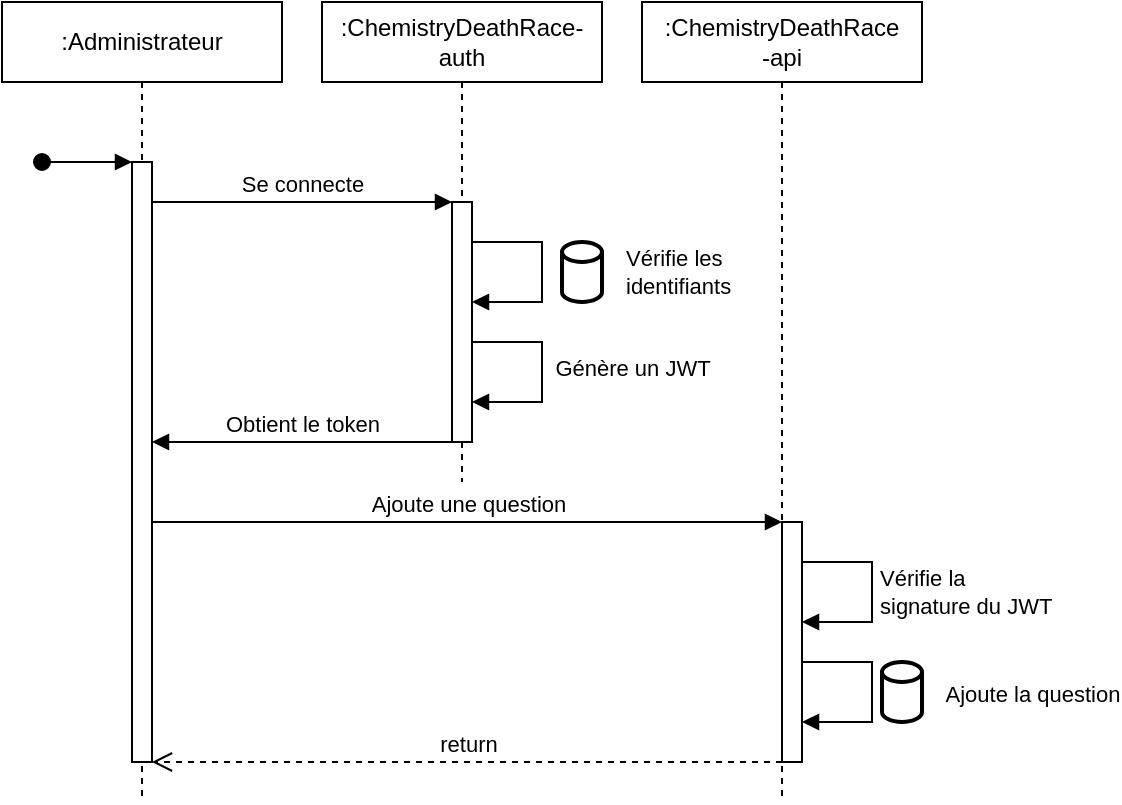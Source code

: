 <mxfile version="21.3.2">
  <diagram name="Diagramme de séquence" id="2YBvvXClWsGukQMizWep">
    <mxGraphModel dx="2074" dy="1160" grid="1" gridSize="10" guides="1" tooltips="1" connect="1" arrows="1" fold="1" page="1" pageScale="1" pageWidth="850" pageHeight="1100" math="0" shadow="0">
      <root>
        <mxCell id="0" />
        <mxCell id="1" parent="0" />
        <mxCell id="aM9ryv3xv72pqoxQDRHE-5" value=":Administrateur" style="shape=umlLifeline;perimeter=lifelinePerimeter;whiteSpace=wrap;html=1;container=0;dropTarget=0;collapsible=0;recursiveResize=0;outlineConnect=0;portConstraint=eastwest;newEdgeStyle={&quot;edgeStyle&quot;:&quot;elbowEdgeStyle&quot;,&quot;elbow&quot;:&quot;vertical&quot;,&quot;curved&quot;:0,&quot;rounded&quot;:0};" parent="1" vertex="1">
          <mxGeometry x="180" y="40" width="140" height="400" as="geometry" />
        </mxCell>
        <mxCell id="aM9ryv3xv72pqoxQDRHE-6" value="" style="html=1;points=[];perimeter=orthogonalPerimeter;outlineConnect=0;targetShapes=umlLifeline;portConstraint=eastwest;newEdgeStyle={&quot;edgeStyle&quot;:&quot;elbowEdgeStyle&quot;,&quot;elbow&quot;:&quot;vertical&quot;,&quot;curved&quot;:0,&quot;rounded&quot;:0};" parent="aM9ryv3xv72pqoxQDRHE-5" vertex="1">
          <mxGeometry x="65" y="80" width="10" height="300" as="geometry" />
        </mxCell>
        <mxCell id="8jSayttRSvI3yILceSQn-1" value=":ChemistryDeathRace&lt;br&gt;-api" style="shape=umlLifeline;perimeter=lifelinePerimeter;whiteSpace=wrap;html=1;container=0;dropTarget=0;collapsible=0;recursiveResize=0;outlineConnect=0;portConstraint=eastwest;newEdgeStyle={&quot;edgeStyle&quot;:&quot;elbowEdgeStyle&quot;,&quot;elbow&quot;:&quot;vertical&quot;,&quot;curved&quot;:0,&quot;rounded&quot;:0};" parent="1" vertex="1">
          <mxGeometry x="500" y="40" width="140" height="400" as="geometry" />
        </mxCell>
        <mxCell id="8jSayttRSvI3yILceSQn-12" value="" style="html=1;points=[];perimeter=orthogonalPerimeter;outlineConnect=0;targetShapes=umlLifeline;portConstraint=eastwest;newEdgeStyle={&quot;edgeStyle&quot;:&quot;elbowEdgeStyle&quot;,&quot;elbow&quot;:&quot;vertical&quot;,&quot;curved&quot;:0,&quot;rounded&quot;:0};" parent="8jSayttRSvI3yILceSQn-1" vertex="1">
          <mxGeometry x="70" y="260" width="10" height="120" as="geometry" />
        </mxCell>
        <mxCell id="8jSayttRSvI3yILceSQn-13" value="Vérifie la &lt;br&gt;signature du JWT" style="html=1;align=left;spacingLeft=2;endArrow=block;rounded=0;edgeStyle=orthogonalEdgeStyle;curved=0;rounded=0;movable=1;resizable=1;rotatable=1;deletable=1;editable=1;locked=0;connectable=1;" parent="8jSayttRSvI3yILceSQn-1" source="8jSayttRSvI3yILceSQn-12" target="8jSayttRSvI3yILceSQn-12" edge="1">
          <mxGeometry relative="1" as="geometry">
            <mxPoint x="105" y="450" as="sourcePoint" />
            <Array as="points">
              <mxPoint x="115" y="280" />
              <mxPoint x="115" y="310" />
            </Array>
          </mxGeometry>
        </mxCell>
        <mxCell id="8jSayttRSvI3yILceSQn-15" value="" style="html=1;align=left;spacingLeft=2;endArrow=block;rounded=0;edgeStyle=orthogonalEdgeStyle;curved=0;rounded=0;" parent="8jSayttRSvI3yILceSQn-1" source="8jSayttRSvI3yILceSQn-12" target="8jSayttRSvI3yILceSQn-12" edge="1">
          <mxGeometry relative="1" as="geometry">
            <mxPoint x="10" y="480" as="sourcePoint" />
            <Array as="points">
              <mxPoint x="115" y="330" />
              <mxPoint x="115" y="360" />
            </Array>
          </mxGeometry>
        </mxCell>
        <mxCell id="8jSayttRSvI3yILceSQn-32" value="Ajoute la question" style="edgeLabel;html=1;align=center;verticalAlign=middle;resizable=0;points=[];" parent="8jSayttRSvI3yILceSQn-15" vertex="1" connectable="0">
          <mxGeometry x="0.106" relative="1" as="geometry">
            <mxPoint x="80" y="-5" as="offset" />
          </mxGeometry>
        </mxCell>
        <mxCell id="8jSayttRSvI3yILceSQn-3" value=":ChemistryDeathRace-auth" style="shape=umlLifeline;perimeter=lifelinePerimeter;whiteSpace=wrap;html=1;container=0;dropTarget=0;collapsible=0;recursiveResize=0;outlineConnect=0;portConstraint=eastwest;newEdgeStyle={&quot;edgeStyle&quot;:&quot;elbowEdgeStyle&quot;,&quot;elbow&quot;:&quot;vertical&quot;,&quot;curved&quot;:0,&quot;rounded&quot;:0};" parent="1" vertex="1">
          <mxGeometry x="340" y="40" width="140" height="240" as="geometry" />
        </mxCell>
        <mxCell id="8jSayttRSvI3yILceSQn-6" value="" style="html=1;points=[];perimeter=orthogonalPerimeter;outlineConnect=0;targetShapes=umlLifeline;portConstraint=eastwest;newEdgeStyle={&quot;edgeStyle&quot;:&quot;elbowEdgeStyle&quot;,&quot;elbow&quot;:&quot;vertical&quot;,&quot;curved&quot;:0,&quot;rounded&quot;:0};" parent="8jSayttRSvI3yILceSQn-3" vertex="1">
          <mxGeometry x="65" y="100" width="10" height="120" as="geometry" />
        </mxCell>
        <mxCell id="8jSayttRSvI3yILceSQn-7" value="" style="html=1;align=left;spacingLeft=2;endArrow=block;rounded=0;edgeStyle=orthogonalEdgeStyle;curved=0;rounded=0;" parent="8jSayttRSvI3yILceSQn-3" source="8jSayttRSvI3yILceSQn-6" target="8jSayttRSvI3yILceSQn-6" edge="1">
          <mxGeometry relative="1" as="geometry">
            <mxPoint x="100" y="350" as="sourcePoint" />
            <Array as="points">
              <mxPoint x="110" y="120" />
              <mxPoint x="110" y="150" />
            </Array>
          </mxGeometry>
        </mxCell>
        <mxCell id="8jSayttRSvI3yILceSQn-24" value="Vérifie les &lt;br&gt;identifiants" style="edgeLabel;html=1;align=left;verticalAlign=middle;resizable=0;points=[];" parent="8jSayttRSvI3yILceSQn-7" vertex="1" connectable="0">
          <mxGeometry x="0.064" relative="1" as="geometry">
            <mxPoint x="40" y="-3" as="offset" />
          </mxGeometry>
        </mxCell>
        <mxCell id="8jSayttRSvI3yILceSQn-25" value="" style="html=1;align=left;spacingLeft=2;endArrow=block;rounded=0;edgeStyle=orthogonalEdgeStyle;curved=0;rounded=0;" parent="8jSayttRSvI3yILceSQn-3" source="8jSayttRSvI3yILceSQn-6" target="8jSayttRSvI3yILceSQn-6" edge="1">
          <mxGeometry relative="1" as="geometry">
            <mxPoint x="100" y="190" as="sourcePoint" />
            <Array as="points">
              <mxPoint x="110" y="170" />
              <mxPoint x="110" y="200" />
            </Array>
            <mxPoint x="100" y="230" as="targetPoint" />
          </mxGeometry>
        </mxCell>
        <mxCell id="8jSayttRSvI3yILceSQn-26" value="Génère un JWT" style="edgeLabel;html=1;align=center;verticalAlign=middle;resizable=0;points=[];" parent="8jSayttRSvI3yILceSQn-25" vertex="1" connectable="0">
          <mxGeometry x="0.064" relative="1" as="geometry">
            <mxPoint x="45" y="-5" as="offset" />
          </mxGeometry>
        </mxCell>
        <mxCell id="8jSayttRSvI3yILceSQn-5" value="Se connecte" style="html=1;verticalAlign=bottom;endArrow=block;edgeStyle=elbowEdgeStyle;elbow=vertical;curved=0;rounded=0;" parent="1" source="aM9ryv3xv72pqoxQDRHE-6" target="8jSayttRSvI3yILceSQn-6" edge="1">
          <mxGeometry relative="1" as="geometry">
            <mxPoint x="290" y="160" as="sourcePoint" />
            <Array as="points">
              <mxPoint x="350" y="140" />
              <mxPoint x="375" y="160" />
            </Array>
            <mxPoint x="405" y="140.0" as="targetPoint" />
          </mxGeometry>
        </mxCell>
        <mxCell id="8jSayttRSvI3yILceSQn-8" value="Obtient le token" style="html=1;verticalAlign=bottom;endArrow=block;edgeStyle=elbowEdgeStyle;elbow=vertical;curved=0;rounded=0;" parent="1" source="8jSayttRSvI3yILceSQn-6" target="aM9ryv3xv72pqoxQDRHE-6" edge="1">
          <mxGeometry relative="1" as="geometry">
            <mxPoint x="255" y="170" as="sourcePoint" />
            <Array as="points">
              <mxPoint x="390" y="260" />
              <mxPoint x="380" y="280" />
              <mxPoint x="350" y="220" />
              <mxPoint x="310" y="200" />
              <mxPoint x="200" y="170" />
            </Array>
            <mxPoint x="110" y="170" as="targetPoint" />
          </mxGeometry>
        </mxCell>
        <mxCell id="8jSayttRSvI3yILceSQn-9" value="Ajoute une question" style="html=1;verticalAlign=bottom;endArrow=block;edgeStyle=elbowEdgeStyle;elbow=vertical;curved=0;rounded=0;" parent="1" target="8jSayttRSvI3yILceSQn-12" edge="1">
          <mxGeometry relative="1" as="geometry">
            <mxPoint x="255" y="300" as="sourcePoint" />
            <Array as="points">
              <mxPoint x="500" y="300" />
              <mxPoint x="190" y="170" />
            </Array>
            <mxPoint x="565" y="300.0" as="targetPoint" />
          </mxGeometry>
        </mxCell>
        <mxCell id="8jSayttRSvI3yILceSQn-16" value="return" style="html=1;verticalAlign=bottom;endArrow=open;dashed=1;endSize=8;edgeStyle=elbowEdgeStyle;elbow=vertical;curved=0;rounded=0;" parent="1" source="8jSayttRSvI3yILceSQn-12" target="aM9ryv3xv72pqoxQDRHE-6" edge="1">
          <mxGeometry relative="1" as="geometry">
            <mxPoint x="255" y="510" as="targetPoint" />
            <Array as="points">
              <mxPoint x="540" y="420" />
              <mxPoint x="500" y="410" />
              <mxPoint x="350" y="510" />
              <mxPoint x="200" y="400" />
            </Array>
            <mxPoint x="255" y="400" as="sourcePoint" />
          </mxGeometry>
        </mxCell>
        <mxCell id="8jSayttRSvI3yILceSQn-17" value="" style="html=1;verticalAlign=bottom;startArrow=oval;endArrow=block;startSize=8;edgeStyle=elbowEdgeStyle;elbow=vertical;curved=0;rounded=0;" parent="1" target="aM9ryv3xv72pqoxQDRHE-6" edge="1">
          <mxGeometry relative="1" as="geometry">
            <mxPoint x="200" y="120" as="sourcePoint" />
            <mxPoint x="175" y="220.2" as="targetPoint" />
            <Array as="points" />
          </mxGeometry>
        </mxCell>
        <mxCell id="8jSayttRSvI3yILceSQn-18" value="" style="strokeWidth=2;html=1;shape=mxgraph.flowchart.database;whiteSpace=wrap;" parent="1" vertex="1">
          <mxGeometry x="460" y="160" width="20" height="30" as="geometry" />
        </mxCell>
        <mxCell id="8jSayttRSvI3yILceSQn-23" value="" style="strokeWidth=2;html=1;shape=mxgraph.flowchart.database;whiteSpace=wrap;" parent="1" vertex="1">
          <mxGeometry x="620" y="370" width="20" height="30" as="geometry" />
        </mxCell>
      </root>
    </mxGraphModel>
  </diagram>
</mxfile>
